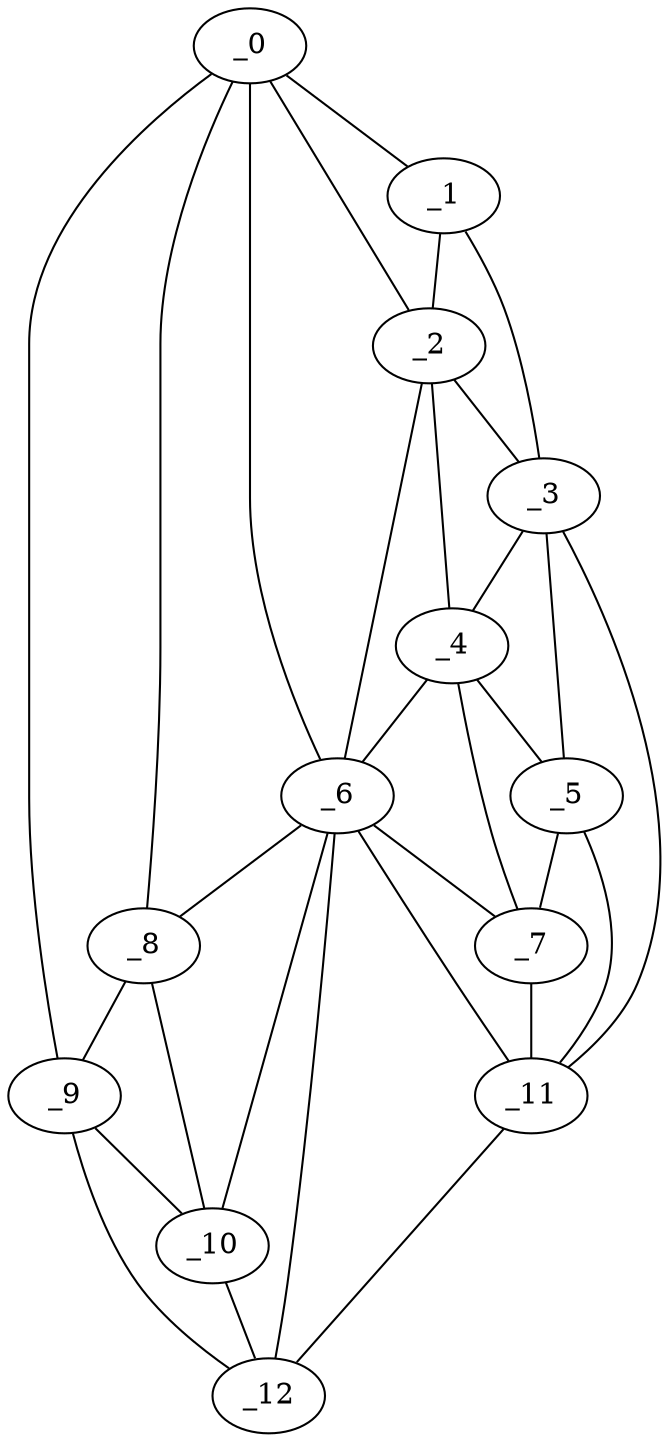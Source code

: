 graph "obj97__30.gxl" {
	_0	 [x=21,
		y=8];
	_1	 [x=46,
		y=5];
	_0 -- _1	 [valence=1];
	_2	 [x=51,
		y=9];
	_0 -- _2	 [valence=2];
	_6	 [x=88,
		y=49];
	_0 -- _6	 [valence=2];
	_8	 [x=91,
		y=88];
	_0 -- _8	 [valence=2];
	_9	 [x=96,
		y=108];
	_0 -- _9	 [valence=1];
	_1 -- _2	 [valence=2];
	_3	 [x=63,
		y=5];
	_1 -- _3	 [valence=1];
	_2 -- _3	 [valence=2];
	_4	 [x=84,
		y=23];
	_2 -- _4	 [valence=1];
	_2 -- _6	 [valence=2];
	_3 -- _4	 [valence=2];
	_5	 [x=87,
		y=25];
	_3 -- _5	 [valence=1];
	_11	 [x=108,
		y=38];
	_3 -- _11	 [valence=1];
	_4 -- _5	 [valence=1];
	_4 -- _6	 [valence=1];
	_7	 [x=90,
		y=31];
	_4 -- _7	 [valence=2];
	_5 -- _7	 [valence=2];
	_5 -- _11	 [valence=2];
	_6 -- _7	 [valence=2];
	_6 -- _8	 [valence=2];
	_10	 [x=98,
		y=78];
	_6 -- _10	 [valence=1];
	_6 -- _11	 [valence=2];
	_12	 [x=111,
		y=48];
	_6 -- _12	 [valence=2];
	_7 -- _11	 [valence=2];
	_8 -- _9	 [valence=2];
	_8 -- _10	 [valence=2];
	_9 -- _10	 [valence=1];
	_9 -- _12	 [valence=1];
	_10 -- _12	 [valence=2];
	_11 -- _12	 [valence=1];
}
